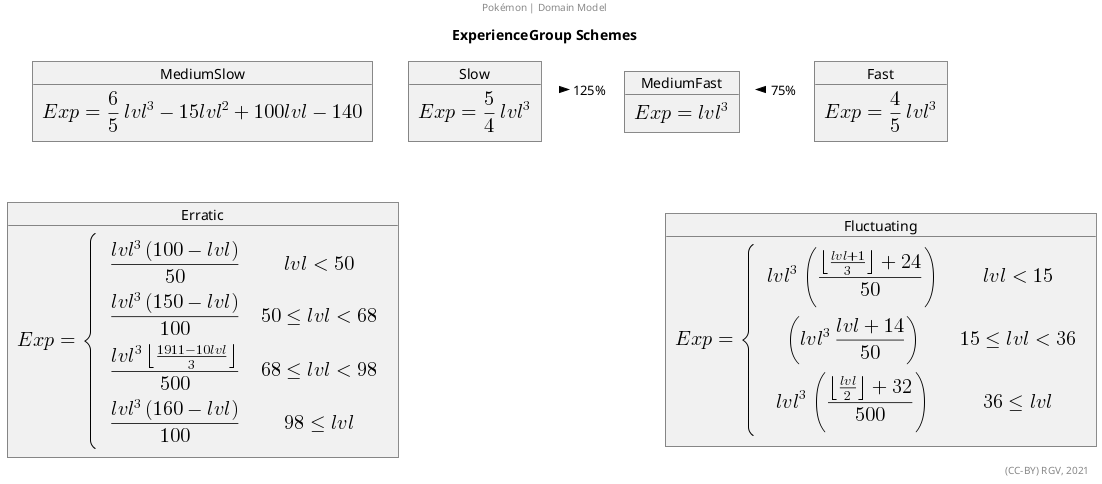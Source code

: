 @startuml
title ExperienceGroup Schemes
center header Pokémon | Domain Model
'''''''''''''
'''''''''''''

object Slow{ 
    <math> Exp = 5/4 lvl^3 </math>
}

object MediumSlow{ 
    <math> Exp = 6/5 lvl^3 - 15lvl^2 + 100lvl -140 </math>
}

object MediumFast{
    <math> Exp = lvl^3 </math>
}

object Fast{
    <math> Exp = 4/5 lvl^3 </math>
}

object Erratic{
    <math>Exp={((lvl^3(100-lvl))/50, lvl<50),((lvl^3(150-lvl))/100, 50<=lvl<68),((lvl^3 floor((1911-10lvl)/3))/500, 68<=lvl<98),((lvl^3(160-lvl))/100, 98<=lvl):}</math>
}

object Fluctuating{
        <math>Exp={(lvl^3((floor((lvl+1)/3)+24)/50), lvl<15),((lvl^3(lvl+14)/50), 15<=lvl<36),(lvl^3((floor((lvl)/2)+32)/500), 36<=lvl):}</math>
}

'''''''''''''

MediumSlow -r- Slow #transparent
Slow -r- MediumFast #transparent : 125% > 
Fast -l- MediumFast #transparent : 75% > 

Erratic -u- MediumSlow #transparent
Fluctuating -u- Fast #transparent

'''''''''''''
'''''''''''''
right footer (CC-BY) RGV, 2021
@enduml@startuml
title ExperienceGroup Schemes
center header Pokémon | Domain Model
'''''''''''''
'''''''''''''

object Slow{ 
    <math> Exp = 5/4 lvl^3 </math>
}

object MediumSlow{ 
    <math> Exp = 6/5 lvl^3 - 15lvl^2 + 100lvl -140 </math>
}

object MediumFast{
    <math> Exp = lvl^3 </math>
}

object Fast{
    <math> Exp = 4/5 lvl^3 </math>
}

object Erratic{
    <math>Exp={((lvl^3(100-lvl))/50, lvl<50),((lvl^3(150-lvl))/100, 50<=lvl<68),((lvl^3 floor((1911-10lvl)/3))/500, 68<=lvl<98),((lvl^3(160-lvl))/100, 98<=lvl):}</math>
}

object Fluctuating{
        <math>Exp={(lvl^3((floor((lvl+1)/3)+24)/50), lvl<15),((lvl^3(lvl+14)/50), 15<=lvl<36),(lvl^3((floor((lvl)/2)+32)/500), 36<=lvl):}</math>
}

'''''''''''''

MediumSlow -r- Slow #transparent
Slow -r- MediumFast #transparent : 125% > 
Fast -l- MediumFast #transparent : 75% > 

Erratic -u- MediumSlow #transparent
Fluctuating -u- Fast #transparent

'''''''''''''
'''''''''''''
right footer (CC-BY) RGV, 2021
@enduml
